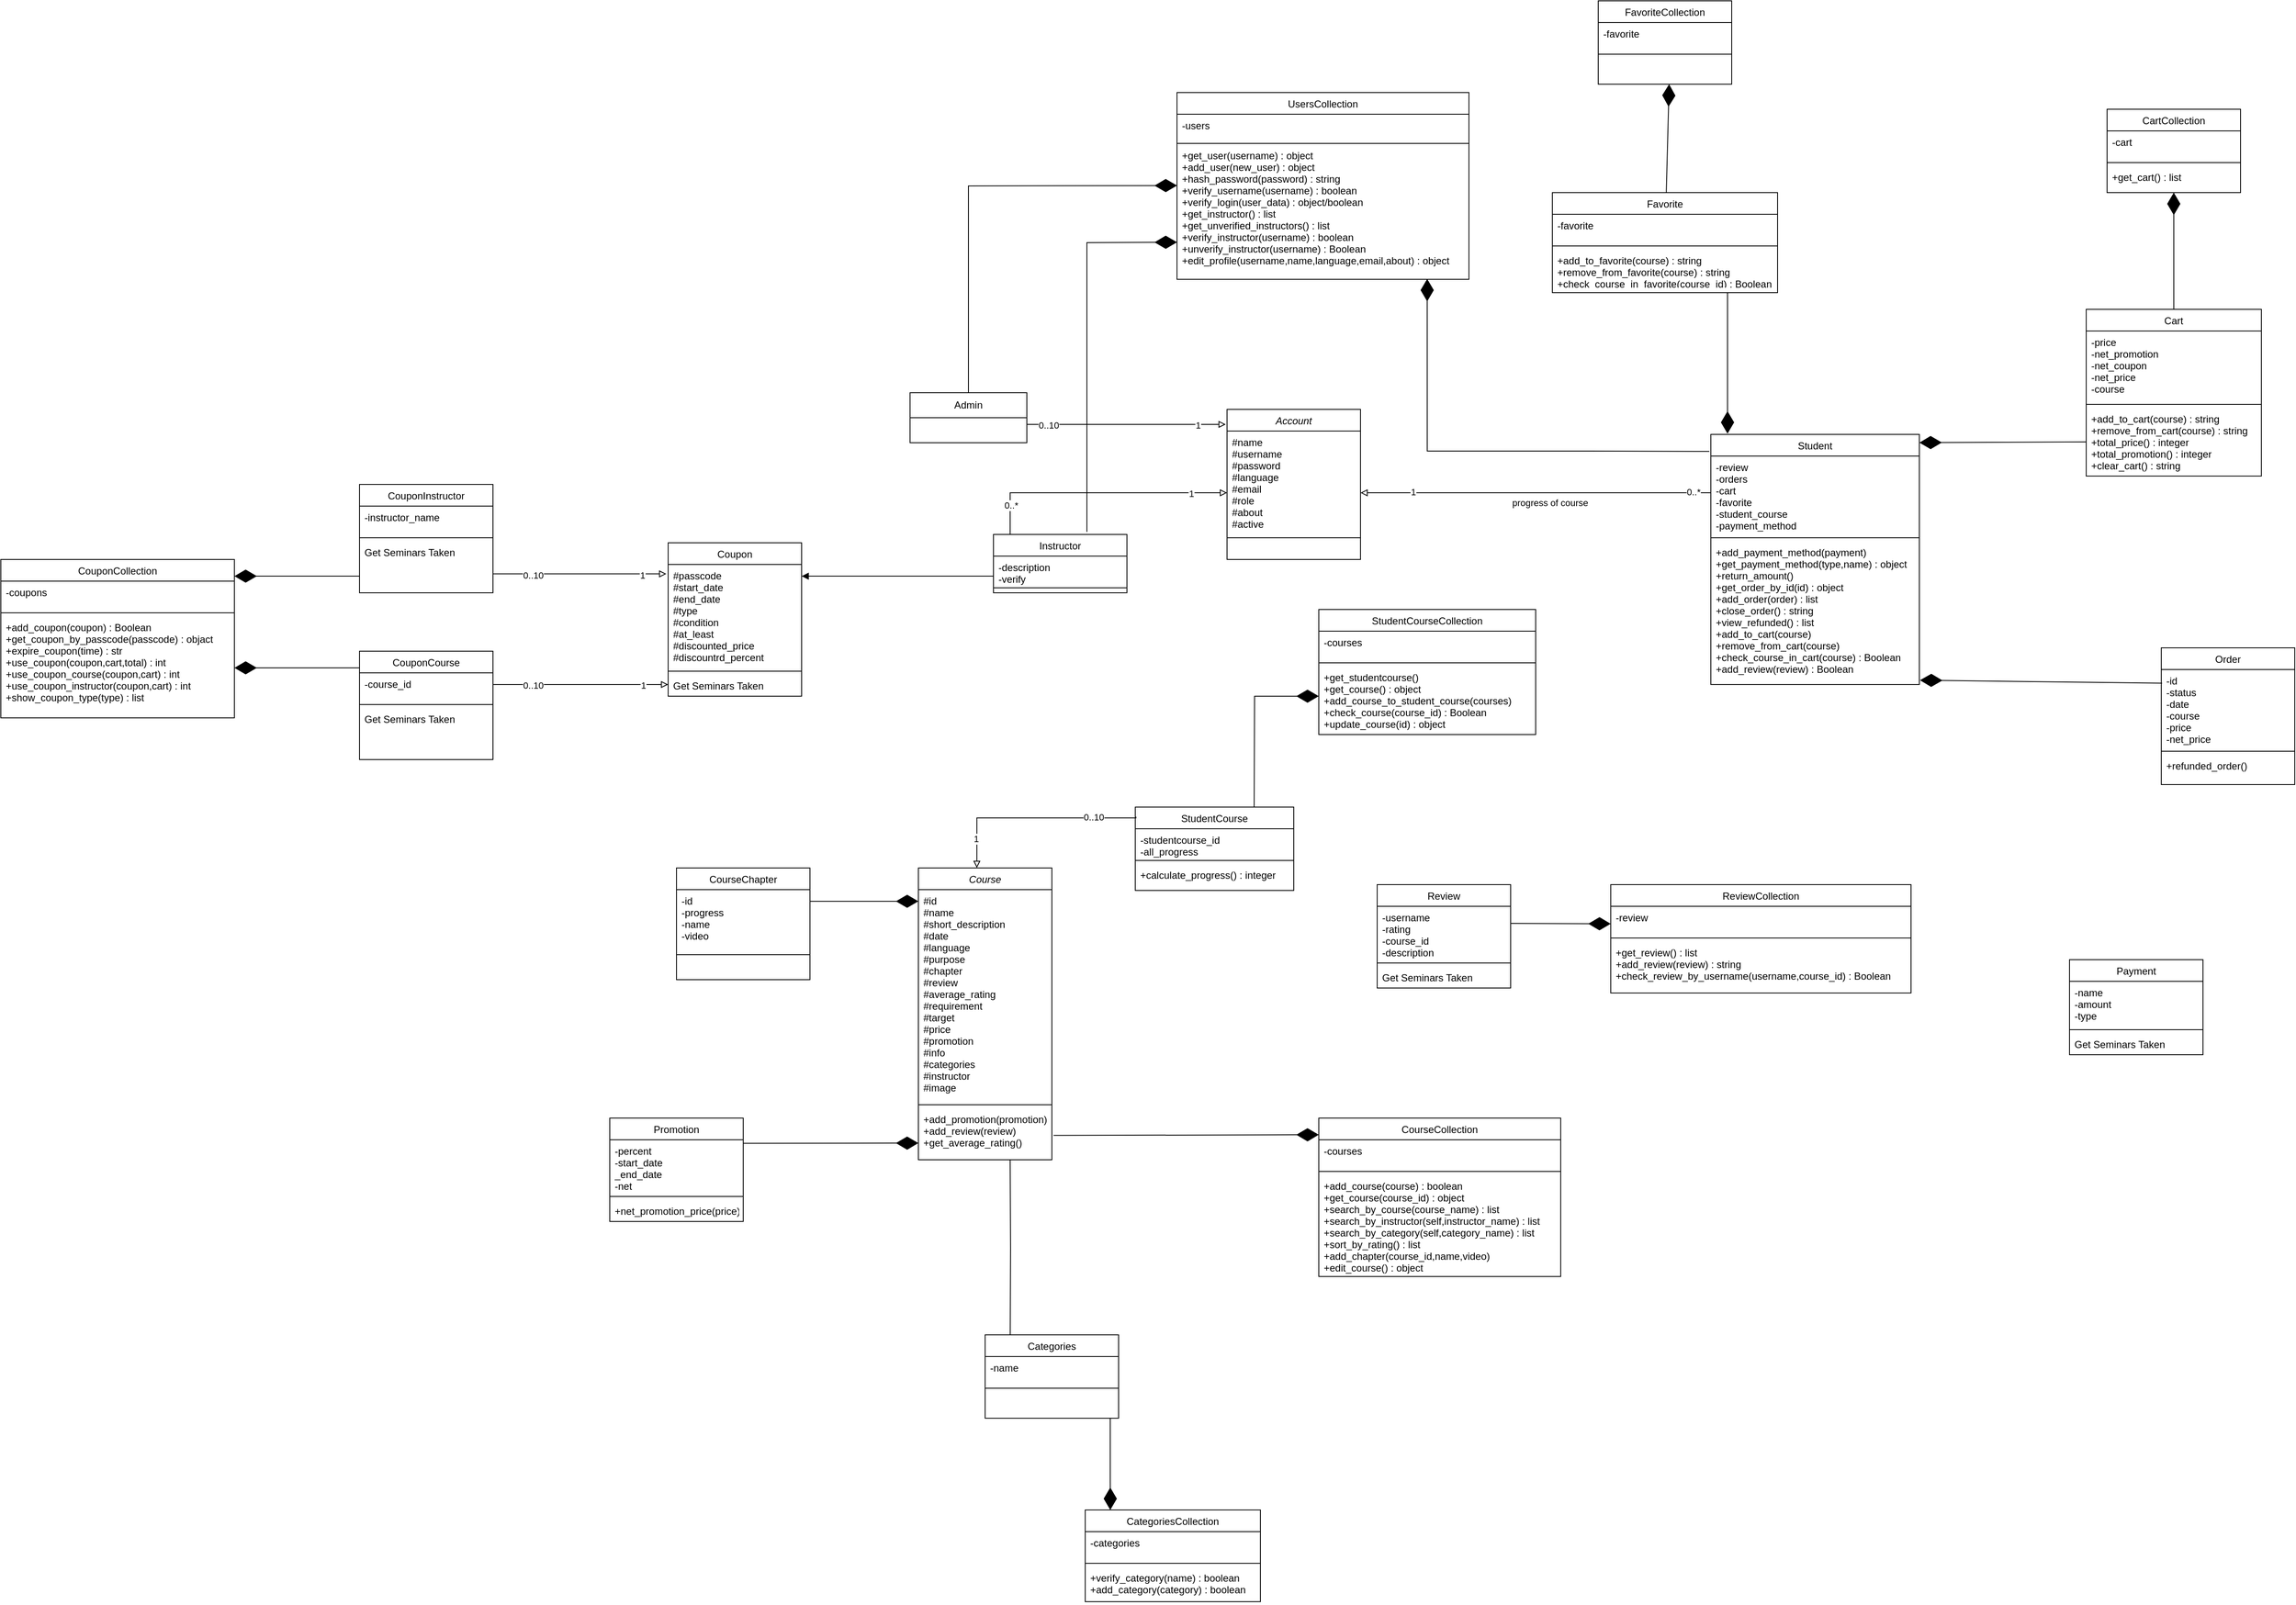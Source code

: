 <mxfile version="21.1.9" type="github">
  <diagram id="C5RBs43oDa-KdzZeNtuy" name="Page-1">
    <mxGraphModel dx="676" dy="1466" grid="1" gridSize="10" guides="1" tooltips="1" connect="1" arrows="1" fold="1" page="1" pageScale="1" pageWidth="827" pageHeight="1169" math="0" shadow="0">
      <root>
        <mxCell id="WIyWlLk6GJQsqaUBKTNV-0" />
        <mxCell id="WIyWlLk6GJQsqaUBKTNV-1" parent="WIyWlLk6GJQsqaUBKTNV-0" />
        <mxCell id="zkfFHV4jXpPFQw0GAbJ--0" value="Account" style="swimlane;fontStyle=2;align=center;verticalAlign=top;childLayout=stackLayout;horizontal=1;startSize=26;horizontalStack=0;resizeParent=1;resizeLast=0;collapsible=1;marginBottom=0;rounded=0;shadow=0;strokeWidth=1;" parent="WIyWlLk6GJQsqaUBKTNV-1" vertex="1">
          <mxGeometry x="1810" y="-60" width="160" height="180" as="geometry">
            <mxRectangle x="230" y="140" width="160" height="26" as="alternateBounds" />
          </mxGeometry>
        </mxCell>
        <mxCell id="zkfFHV4jXpPFQw0GAbJ--3" value="#name&#xa;#username&#xa;#password&#xa;#language&#xa;#email&#xa;#role&#xa;#about&#xa;#active" style="text;align=left;verticalAlign=top;spacingLeft=4;spacingRight=4;overflow=hidden;rotatable=0;points=[[0,0.5],[1,0.5]];portConstraint=eastwest;rounded=0;shadow=0;html=0;" parent="zkfFHV4jXpPFQw0GAbJ--0" vertex="1">
          <mxGeometry y="26" width="160" height="124" as="geometry" />
        </mxCell>
        <mxCell id="zkfFHV4jXpPFQw0GAbJ--4" value="" style="line;html=1;strokeWidth=1;align=left;verticalAlign=middle;spacingTop=-1;spacingLeft=3;spacingRight=3;rotatable=0;labelPosition=right;points=[];portConstraint=eastwest;" parent="zkfFHV4jXpPFQw0GAbJ--0" vertex="1">
          <mxGeometry y="150" width="160" height="8" as="geometry" />
        </mxCell>
        <mxCell id="zkfFHV4jXpPFQw0GAbJ--6" value="Student" style="swimlane;fontStyle=0;align=center;verticalAlign=top;childLayout=stackLayout;horizontal=1;startSize=26;horizontalStack=0;resizeParent=1;resizeLast=0;collapsible=1;marginBottom=0;rounded=0;shadow=0;strokeWidth=1;" parent="WIyWlLk6GJQsqaUBKTNV-1" vertex="1">
          <mxGeometry x="2390" y="-30" width="250" height="300" as="geometry">
            <mxRectangle x="130" y="380" width="160" height="26" as="alternateBounds" />
          </mxGeometry>
        </mxCell>
        <mxCell id="zkfFHV4jXpPFQw0GAbJ--7" value="-review&#xa;-orders&#xa;-cart&#xa;-favorite&#xa;-student_course&#xa;-payment_method" style="text;align=left;verticalAlign=top;spacingLeft=4;spacingRight=4;overflow=hidden;rotatable=0;points=[[0,0.5],[1,0.5]];portConstraint=eastwest;" parent="zkfFHV4jXpPFQw0GAbJ--6" vertex="1">
          <mxGeometry y="26" width="250" height="94" as="geometry" />
        </mxCell>
        <mxCell id="zkfFHV4jXpPFQw0GAbJ--9" value="" style="line;html=1;strokeWidth=1;align=left;verticalAlign=middle;spacingTop=-1;spacingLeft=3;spacingRight=3;rotatable=0;labelPosition=right;points=[];portConstraint=eastwest;" parent="zkfFHV4jXpPFQw0GAbJ--6" vertex="1">
          <mxGeometry y="120" width="250" height="8" as="geometry" />
        </mxCell>
        <mxCell id="zkfFHV4jXpPFQw0GAbJ--11" value="+add_payment_method(payment)&#xa;+get_payment_method(type,name) : object&#xa;+return_amount()&#xa;+get_order_by_id(id) : object&#xa;+add_order(order) : list&#xa;+close_order() : string&#xa;+view_refunded() : list&#xa;+add_to_cart(course) &#xa;+remove_from_cart(course)&#xa;+check_course_in_cart(course) : Boolean&#xa;+add_review(review) : Boolean" style="text;align=left;verticalAlign=top;spacingLeft=4;spacingRight=4;overflow=hidden;rotatable=0;points=[[0,0.5],[1,0.5]];portConstraint=eastwest;" parent="zkfFHV4jXpPFQw0GAbJ--6" vertex="1">
          <mxGeometry y="128" width="250" height="172" as="geometry" />
        </mxCell>
        <mxCell id="zkfFHV4jXpPFQw0GAbJ--13" value="Instructor" style="swimlane;fontStyle=0;align=center;verticalAlign=top;childLayout=stackLayout;horizontal=1;startSize=26;horizontalStack=0;resizeParent=1;resizeLast=0;collapsible=1;marginBottom=0;rounded=0;shadow=0;strokeWidth=1;" parent="WIyWlLk6GJQsqaUBKTNV-1" vertex="1">
          <mxGeometry x="1530" y="90" width="160" height="70" as="geometry">
            <mxRectangle x="340" y="380" width="170" height="26" as="alternateBounds" />
          </mxGeometry>
        </mxCell>
        <mxCell id="zkfFHV4jXpPFQw0GAbJ--14" value="-description&#xa;-verify" style="text;align=left;verticalAlign=top;spacingLeft=4;spacingRight=4;overflow=hidden;rotatable=0;points=[[0,0.5],[1,0.5]];portConstraint=eastwest;" parent="zkfFHV4jXpPFQw0GAbJ--13" vertex="1">
          <mxGeometry y="26" width="160" height="34" as="geometry" />
        </mxCell>
        <mxCell id="zkfFHV4jXpPFQw0GAbJ--15" value="" style="line;html=1;strokeWidth=1;align=left;verticalAlign=middle;spacingTop=-1;spacingLeft=3;spacingRight=3;rotatable=0;labelPosition=right;points=[];portConstraint=eastwest;" parent="zkfFHV4jXpPFQw0GAbJ--13" vertex="1">
          <mxGeometry y="60" width="160" height="8" as="geometry" />
        </mxCell>
        <mxCell id="zkfFHV4jXpPFQw0GAbJ--17" value="Cart" style="swimlane;fontStyle=0;align=center;verticalAlign=top;childLayout=stackLayout;horizontal=1;startSize=26;horizontalStack=0;resizeParent=1;resizeLast=0;collapsible=1;marginBottom=0;rounded=0;shadow=0;strokeWidth=1;" parent="WIyWlLk6GJQsqaUBKTNV-1" vertex="1">
          <mxGeometry x="2840" y="-180" width="210" height="200" as="geometry">
            <mxRectangle x="550" y="140" width="160" height="26" as="alternateBounds" />
          </mxGeometry>
        </mxCell>
        <mxCell id="zkfFHV4jXpPFQw0GAbJ--18" value="-price&#xa;-net_promotion&#xa;-net_coupon&#xa;-net_price&#xa;-course" style="text;align=left;verticalAlign=top;spacingLeft=4;spacingRight=4;overflow=hidden;rotatable=0;points=[[0,0.5],[1,0.5]];portConstraint=eastwest;" parent="zkfFHV4jXpPFQw0GAbJ--17" vertex="1">
          <mxGeometry y="26" width="210" height="84" as="geometry" />
        </mxCell>
        <mxCell id="zkfFHV4jXpPFQw0GAbJ--23" value="" style="line;html=1;strokeWidth=1;align=left;verticalAlign=middle;spacingTop=-1;spacingLeft=3;spacingRight=3;rotatable=0;labelPosition=right;points=[];portConstraint=eastwest;" parent="zkfFHV4jXpPFQw0GAbJ--17" vertex="1">
          <mxGeometry y="110" width="210" height="8" as="geometry" />
        </mxCell>
        <mxCell id="zkfFHV4jXpPFQw0GAbJ--24" value="+add_to_cart(course) : string&#xa;+remove_from_cart(course) : string&#xa;+total_price() : integer&#xa;+total_promotion() : integer&#xa;+clear_cart() : string" style="text;align=left;verticalAlign=top;spacingLeft=4;spacingRight=4;overflow=hidden;rotatable=0;points=[[0,0.5],[1,0.5]];portConstraint=eastwest;" parent="zkfFHV4jXpPFQw0GAbJ--17" vertex="1">
          <mxGeometry y="118" width="210" height="82" as="geometry" />
        </mxCell>
        <mxCell id="SU_22A9RADvxmvitUQgo-2" value="Admin" style="swimlane;fontStyle=0;childLayout=stackLayout;horizontal=1;startSize=30;horizontalStack=0;resizeParent=1;resizeParentMax=0;resizeLast=0;collapsible=1;marginBottom=0;whiteSpace=wrap;html=1;" vertex="1" parent="WIyWlLk6GJQsqaUBKTNV-1">
          <mxGeometry x="1430" y="-80" width="140" height="60" as="geometry" />
        </mxCell>
        <mxCell id="SU_22A9RADvxmvitUQgo-13" value="Categories" style="swimlane;fontStyle=0;align=center;verticalAlign=top;childLayout=stackLayout;horizontal=1;startSize=26;horizontalStack=0;resizeParent=1;resizeLast=0;collapsible=1;marginBottom=0;rounded=0;shadow=0;strokeWidth=1;" vertex="1" parent="WIyWlLk6GJQsqaUBKTNV-1">
          <mxGeometry x="1520" y="1050" width="160" height="100" as="geometry">
            <mxRectangle x="130" y="380" width="160" height="26" as="alternateBounds" />
          </mxGeometry>
        </mxCell>
        <mxCell id="SU_22A9RADvxmvitUQgo-14" value="-name" style="text;align=left;verticalAlign=top;spacingLeft=4;spacingRight=4;overflow=hidden;rotatable=0;points=[[0,0.5],[1,0.5]];portConstraint=eastwest;" vertex="1" parent="SU_22A9RADvxmvitUQgo-13">
          <mxGeometry y="26" width="160" height="34" as="geometry" />
        </mxCell>
        <mxCell id="SU_22A9RADvxmvitUQgo-15" value="" style="line;html=1;strokeWidth=1;align=left;verticalAlign=middle;spacingTop=-1;spacingLeft=3;spacingRight=3;rotatable=0;labelPosition=right;points=[];portConstraint=eastwest;" vertex="1" parent="SU_22A9RADvxmvitUQgo-13">
          <mxGeometry y="60" width="160" height="8" as="geometry" />
        </mxCell>
        <mxCell id="SU_22A9RADvxmvitUQgo-18" value="Coupon" style="swimlane;fontStyle=0;align=center;verticalAlign=top;childLayout=stackLayout;horizontal=1;startSize=26;horizontalStack=0;resizeParent=1;resizeLast=0;collapsible=1;marginBottom=0;rounded=0;shadow=0;strokeWidth=1;" vertex="1" parent="WIyWlLk6GJQsqaUBKTNV-1">
          <mxGeometry x="1140" y="100" width="160" height="184" as="geometry">
            <mxRectangle x="130" y="380" width="160" height="26" as="alternateBounds" />
          </mxGeometry>
        </mxCell>
        <mxCell id="SU_22A9RADvxmvitUQgo-19" value="#passcode&#xa;#start_date&#xa;#end_date&#xa;#type&#xa;#condition&#xa;#at_least&#xa;#discounted_price&#xa;#discountrd_percent" style="text;align=left;verticalAlign=top;spacingLeft=4;spacingRight=4;overflow=hidden;rotatable=0;points=[[0,0.5],[1,0.5]];portConstraint=eastwest;" vertex="1" parent="SU_22A9RADvxmvitUQgo-18">
          <mxGeometry y="26" width="160" height="124" as="geometry" />
        </mxCell>
        <mxCell id="SU_22A9RADvxmvitUQgo-20" value="" style="line;html=1;strokeWidth=1;align=left;verticalAlign=middle;spacingTop=-1;spacingLeft=3;spacingRight=3;rotatable=0;labelPosition=right;points=[];portConstraint=eastwest;" vertex="1" parent="SU_22A9RADvxmvitUQgo-18">
          <mxGeometry y="150" width="160" height="8" as="geometry" />
        </mxCell>
        <mxCell id="SU_22A9RADvxmvitUQgo-21" value="Get Seminars Taken" style="text;align=left;verticalAlign=top;spacingLeft=4;spacingRight=4;overflow=hidden;rotatable=0;points=[[0,0.5],[1,0.5]];portConstraint=eastwest;" vertex="1" parent="SU_22A9RADvxmvitUQgo-18">
          <mxGeometry y="158" width="160" height="26" as="geometry" />
        </mxCell>
        <mxCell id="SU_22A9RADvxmvitUQgo-22" value="CouponCourse" style="swimlane;fontStyle=0;align=center;verticalAlign=top;childLayout=stackLayout;horizontal=1;startSize=26;horizontalStack=0;resizeParent=1;resizeLast=0;collapsible=1;marginBottom=0;rounded=0;shadow=0;strokeWidth=1;" vertex="1" parent="WIyWlLk6GJQsqaUBKTNV-1">
          <mxGeometry x="770" y="230" width="160" height="130" as="geometry">
            <mxRectangle x="130" y="380" width="160" height="26" as="alternateBounds" />
          </mxGeometry>
        </mxCell>
        <mxCell id="SU_22A9RADvxmvitUQgo-23" value="-course_id" style="text;align=left;verticalAlign=top;spacingLeft=4;spacingRight=4;overflow=hidden;rotatable=0;points=[[0,0.5],[1,0.5]];portConstraint=eastwest;" vertex="1" parent="SU_22A9RADvxmvitUQgo-22">
          <mxGeometry y="26" width="160" height="34" as="geometry" />
        </mxCell>
        <mxCell id="SU_22A9RADvxmvitUQgo-24" value="" style="line;html=1;strokeWidth=1;align=left;verticalAlign=middle;spacingTop=-1;spacingLeft=3;spacingRight=3;rotatable=0;labelPosition=right;points=[];portConstraint=eastwest;" vertex="1" parent="SU_22A9RADvxmvitUQgo-22">
          <mxGeometry y="60" width="160" height="8" as="geometry" />
        </mxCell>
        <mxCell id="SU_22A9RADvxmvitUQgo-25" value="Get Seminars Taken" style="text;align=left;verticalAlign=top;spacingLeft=4;spacingRight=4;overflow=hidden;rotatable=0;points=[[0,0.5],[1,0.5]];portConstraint=eastwest;" vertex="1" parent="SU_22A9RADvxmvitUQgo-22">
          <mxGeometry y="68" width="160" height="26" as="geometry" />
        </mxCell>
        <mxCell id="SU_22A9RADvxmvitUQgo-26" value="CouponInstructor" style="swimlane;fontStyle=0;align=center;verticalAlign=top;childLayout=stackLayout;horizontal=1;startSize=26;horizontalStack=0;resizeParent=1;resizeLast=0;collapsible=1;marginBottom=0;rounded=0;shadow=0;strokeWidth=1;" vertex="1" parent="WIyWlLk6GJQsqaUBKTNV-1">
          <mxGeometry x="770" y="30" width="160" height="130" as="geometry">
            <mxRectangle x="130" y="380" width="160" height="26" as="alternateBounds" />
          </mxGeometry>
        </mxCell>
        <mxCell id="SU_22A9RADvxmvitUQgo-27" value="-instructor_name" style="text;align=left;verticalAlign=top;spacingLeft=4;spacingRight=4;overflow=hidden;rotatable=0;points=[[0,0.5],[1,0.5]];portConstraint=eastwest;" vertex="1" parent="SU_22A9RADvxmvitUQgo-26">
          <mxGeometry y="26" width="160" height="34" as="geometry" />
        </mxCell>
        <mxCell id="SU_22A9RADvxmvitUQgo-28" value="" style="line;html=1;strokeWidth=1;align=left;verticalAlign=middle;spacingTop=-1;spacingLeft=3;spacingRight=3;rotatable=0;labelPosition=right;points=[];portConstraint=eastwest;" vertex="1" parent="SU_22A9RADvxmvitUQgo-26">
          <mxGeometry y="60" width="160" height="8" as="geometry" />
        </mxCell>
        <mxCell id="SU_22A9RADvxmvitUQgo-29" value="Get Seminars Taken" style="text;align=left;verticalAlign=top;spacingLeft=4;spacingRight=4;overflow=hidden;rotatable=0;points=[[0,0.5],[1,0.5]];portConstraint=eastwest;" vertex="1" parent="SU_22A9RADvxmvitUQgo-26">
          <mxGeometry y="68" width="160" height="26" as="geometry" />
        </mxCell>
        <mxCell id="SU_22A9RADvxmvitUQgo-47" value="Course" style="swimlane;fontStyle=2;align=center;verticalAlign=top;childLayout=stackLayout;horizontal=1;startSize=26;horizontalStack=0;resizeParent=1;resizeLast=0;collapsible=1;marginBottom=0;rounded=0;shadow=0;strokeWidth=1;" vertex="1" parent="WIyWlLk6GJQsqaUBKTNV-1">
          <mxGeometry x="1440" y="490" width="160" height="350" as="geometry">
            <mxRectangle x="230" y="140" width="160" height="26" as="alternateBounds" />
          </mxGeometry>
        </mxCell>
        <mxCell id="SU_22A9RADvxmvitUQgo-48" value="#id&#xa;#name&#xa;#short_description&#xa;#date&#xa;#language&#xa;#purpose&#xa;#chapter&#xa;#review&#xa;#average_rating&#xa;#requirement&#xa;#target&#xa;#price&#xa;#promotion&#xa;#info&#xa;#categories&#xa;#instructor&#xa;#image" style="text;align=left;verticalAlign=top;spacingLeft=4;spacingRight=4;overflow=hidden;rotatable=0;points=[[0,0.5],[1,0.5]];portConstraint=eastwest;rounded=0;shadow=0;html=0;" vertex="1" parent="SU_22A9RADvxmvitUQgo-47">
          <mxGeometry y="26" width="160" height="254" as="geometry" />
        </mxCell>
        <mxCell id="SU_22A9RADvxmvitUQgo-49" value="" style="line;html=1;strokeWidth=1;align=left;verticalAlign=middle;spacingTop=-1;spacingLeft=3;spacingRight=3;rotatable=0;labelPosition=right;points=[];portConstraint=eastwest;" vertex="1" parent="SU_22A9RADvxmvitUQgo-47">
          <mxGeometry y="280" width="160" height="8" as="geometry" />
        </mxCell>
        <mxCell id="SU_22A9RADvxmvitUQgo-112" value="+add_promotion(promotion) &#xa;+add_review(review)&#xa;+get_average_rating()" style="text;align=left;verticalAlign=top;spacingLeft=4;spacingRight=4;overflow=hidden;rotatable=0;points=[[0,0.5],[1,0.5]];portConstraint=eastwest;" vertex="1" parent="SU_22A9RADvxmvitUQgo-47">
          <mxGeometry y="288" width="160" height="52" as="geometry" />
        </mxCell>
        <mxCell id="SU_22A9RADvxmvitUQgo-50" value="StudentCourse" style="swimlane;fontStyle=0;align=center;verticalAlign=top;childLayout=stackLayout;horizontal=1;startSize=26;horizontalStack=0;resizeParent=1;resizeLast=0;collapsible=1;marginBottom=0;rounded=0;shadow=0;strokeWidth=1;" vertex="1" parent="WIyWlLk6GJQsqaUBKTNV-1">
          <mxGeometry x="1700" y="417" width="190" height="100" as="geometry">
            <mxRectangle x="130" y="380" width="160" height="26" as="alternateBounds" />
          </mxGeometry>
        </mxCell>
        <mxCell id="SU_22A9RADvxmvitUQgo-51" value="-studentcourse_id&#xa;-all_progress" style="text;align=left;verticalAlign=top;spacingLeft=4;spacingRight=4;overflow=hidden;rotatable=0;points=[[0,0.5],[1,0.5]];portConstraint=eastwest;" vertex="1" parent="SU_22A9RADvxmvitUQgo-50">
          <mxGeometry y="26" width="190" height="34" as="geometry" />
        </mxCell>
        <mxCell id="SU_22A9RADvxmvitUQgo-52" value="" style="line;html=1;strokeWidth=1;align=left;verticalAlign=middle;spacingTop=-1;spacingLeft=3;spacingRight=3;rotatable=0;labelPosition=right;points=[];portConstraint=eastwest;" vertex="1" parent="SU_22A9RADvxmvitUQgo-50">
          <mxGeometry y="60" width="190" height="8" as="geometry" />
        </mxCell>
        <mxCell id="SU_22A9RADvxmvitUQgo-53" value="+calculate_progress() : integer" style="text;align=left;verticalAlign=top;spacingLeft=4;spacingRight=4;overflow=hidden;rotatable=0;points=[[0,0.5],[1,0.5]];portConstraint=eastwest;" vertex="1" parent="SU_22A9RADvxmvitUQgo-50">
          <mxGeometry y="68" width="190" height="26" as="geometry" />
        </mxCell>
        <mxCell id="SU_22A9RADvxmvitUQgo-54" value="CourseChapter" style="swimlane;fontStyle=0;align=center;verticalAlign=top;childLayout=stackLayout;horizontal=1;startSize=26;horizontalStack=0;resizeParent=1;resizeLast=0;collapsible=1;marginBottom=0;rounded=0;shadow=0;strokeWidth=1;" vertex="1" parent="WIyWlLk6GJQsqaUBKTNV-1">
          <mxGeometry x="1150" y="490" width="160" height="134" as="geometry">
            <mxRectangle x="130" y="380" width="160" height="26" as="alternateBounds" />
          </mxGeometry>
        </mxCell>
        <mxCell id="SU_22A9RADvxmvitUQgo-55" value="-id&#xa;-progress&#xa;-name&#xa;-video" style="text;align=left;verticalAlign=top;spacingLeft=4;spacingRight=4;overflow=hidden;rotatable=0;points=[[0,0.5],[1,0.5]];portConstraint=eastwest;" vertex="1" parent="SU_22A9RADvxmvitUQgo-54">
          <mxGeometry y="26" width="160" height="74" as="geometry" />
        </mxCell>
        <mxCell id="SU_22A9RADvxmvitUQgo-56" value="" style="line;html=1;strokeWidth=1;align=left;verticalAlign=middle;spacingTop=-1;spacingLeft=3;spacingRight=3;rotatable=0;labelPosition=right;points=[];portConstraint=eastwest;" vertex="1" parent="SU_22A9RADvxmvitUQgo-54">
          <mxGeometry y="100" width="160" height="8" as="geometry" />
        </mxCell>
        <mxCell id="SU_22A9RADvxmvitUQgo-58" value="Favorite" style="swimlane;fontStyle=0;align=center;verticalAlign=top;childLayout=stackLayout;horizontal=1;startSize=26;horizontalStack=0;resizeParent=1;resizeLast=0;collapsible=1;marginBottom=0;rounded=0;shadow=0;strokeWidth=1;" vertex="1" parent="WIyWlLk6GJQsqaUBKTNV-1">
          <mxGeometry x="2200" y="-320" width="270" height="120" as="geometry">
            <mxRectangle x="130" y="380" width="160" height="26" as="alternateBounds" />
          </mxGeometry>
        </mxCell>
        <mxCell id="SU_22A9RADvxmvitUQgo-59" value="-favorite" style="text;align=left;verticalAlign=top;spacingLeft=4;spacingRight=4;overflow=hidden;rotatable=0;points=[[0,0.5],[1,0.5]];portConstraint=eastwest;" vertex="1" parent="SU_22A9RADvxmvitUQgo-58">
          <mxGeometry y="26" width="270" height="34" as="geometry" />
        </mxCell>
        <mxCell id="SU_22A9RADvxmvitUQgo-60" value="" style="line;html=1;strokeWidth=1;align=left;verticalAlign=middle;spacingTop=-1;spacingLeft=3;spacingRight=3;rotatable=0;labelPosition=right;points=[];portConstraint=eastwest;" vertex="1" parent="SU_22A9RADvxmvitUQgo-58">
          <mxGeometry y="60" width="270" height="8" as="geometry" />
        </mxCell>
        <mxCell id="SU_22A9RADvxmvitUQgo-61" value="+add_to_favorite(course) : string&#xa;+remove_from_favorite(course) : string&#xa;+check_course_in_favorite(course_id) : Boolean" style="text;align=left;verticalAlign=top;spacingLeft=4;spacingRight=4;overflow=hidden;rotatable=0;points=[[0,0.5],[1,0.5]];portConstraint=eastwest;" vertex="1" parent="SU_22A9RADvxmvitUQgo-58">
          <mxGeometry y="68" width="270" height="42" as="geometry" />
        </mxCell>
        <mxCell id="SU_22A9RADvxmvitUQgo-62" value="Order" style="swimlane;fontStyle=0;align=center;verticalAlign=top;childLayout=stackLayout;horizontal=1;startSize=26;horizontalStack=0;resizeParent=1;resizeLast=0;collapsible=1;marginBottom=0;rounded=0;shadow=0;strokeWidth=1;" vertex="1" parent="WIyWlLk6GJQsqaUBKTNV-1">
          <mxGeometry x="2930" y="226" width="160" height="164" as="geometry">
            <mxRectangle x="130" y="380" width="160" height="26" as="alternateBounds" />
          </mxGeometry>
        </mxCell>
        <mxCell id="SU_22A9RADvxmvitUQgo-63" value="-id&#xa;-status&#xa;-date&#xa;-course&#xa;-price&#xa;-net_price" style="text;align=left;verticalAlign=top;spacingLeft=4;spacingRight=4;overflow=hidden;rotatable=0;points=[[0,0.5],[1,0.5]];portConstraint=eastwest;" vertex="1" parent="SU_22A9RADvxmvitUQgo-62">
          <mxGeometry y="26" width="160" height="94" as="geometry" />
        </mxCell>
        <mxCell id="SU_22A9RADvxmvitUQgo-64" value="" style="line;html=1;strokeWidth=1;align=left;verticalAlign=middle;spacingTop=-1;spacingLeft=3;spacingRight=3;rotatable=0;labelPosition=right;points=[];portConstraint=eastwest;" vertex="1" parent="SU_22A9RADvxmvitUQgo-62">
          <mxGeometry y="120" width="160" height="8" as="geometry" />
        </mxCell>
        <mxCell id="SU_22A9RADvxmvitUQgo-65" value="+refunded_order()" style="text;align=left;verticalAlign=top;spacingLeft=4;spacingRight=4;overflow=hidden;rotatable=0;points=[[0,0.5],[1,0.5]];portConstraint=eastwest;" vertex="1" parent="SU_22A9RADvxmvitUQgo-62">
          <mxGeometry y="128" width="160" height="26" as="geometry" />
        </mxCell>
        <mxCell id="SU_22A9RADvxmvitUQgo-66" value="Payment" style="swimlane;fontStyle=0;align=center;verticalAlign=top;childLayout=stackLayout;horizontal=1;startSize=26;horizontalStack=0;resizeParent=1;resizeLast=0;collapsible=1;marginBottom=0;rounded=0;shadow=0;strokeWidth=1;" vertex="1" parent="WIyWlLk6GJQsqaUBKTNV-1">
          <mxGeometry x="2820" y="600" width="160" height="114" as="geometry">
            <mxRectangle x="130" y="380" width="160" height="26" as="alternateBounds" />
          </mxGeometry>
        </mxCell>
        <mxCell id="SU_22A9RADvxmvitUQgo-67" value="-name&#xa;-amount&#xa;-type" style="text;align=left;verticalAlign=top;spacingLeft=4;spacingRight=4;overflow=hidden;rotatable=0;points=[[0,0.5],[1,0.5]];portConstraint=eastwest;" vertex="1" parent="SU_22A9RADvxmvitUQgo-66">
          <mxGeometry y="26" width="160" height="54" as="geometry" />
        </mxCell>
        <mxCell id="SU_22A9RADvxmvitUQgo-68" value="" style="line;html=1;strokeWidth=1;align=left;verticalAlign=middle;spacingTop=-1;spacingLeft=3;spacingRight=3;rotatable=0;labelPosition=right;points=[];portConstraint=eastwest;" vertex="1" parent="SU_22A9RADvxmvitUQgo-66">
          <mxGeometry y="80" width="160" height="8" as="geometry" />
        </mxCell>
        <mxCell id="SU_22A9RADvxmvitUQgo-69" value="Get Seminars Taken" style="text;align=left;verticalAlign=top;spacingLeft=4;spacingRight=4;overflow=hidden;rotatable=0;points=[[0,0.5],[1,0.5]];portConstraint=eastwest;" vertex="1" parent="SU_22A9RADvxmvitUQgo-66">
          <mxGeometry y="88" width="160" height="26" as="geometry" />
        </mxCell>
        <mxCell id="SU_22A9RADvxmvitUQgo-70" value="Promotion" style="swimlane;fontStyle=0;align=center;verticalAlign=top;childLayout=stackLayout;horizontal=1;startSize=26;horizontalStack=0;resizeParent=1;resizeLast=0;collapsible=1;marginBottom=0;rounded=0;shadow=0;strokeWidth=1;" vertex="1" parent="WIyWlLk6GJQsqaUBKTNV-1">
          <mxGeometry x="1070" y="790" width="160" height="124" as="geometry">
            <mxRectangle x="130" y="380" width="160" height="26" as="alternateBounds" />
          </mxGeometry>
        </mxCell>
        <mxCell id="SU_22A9RADvxmvitUQgo-71" value="-percent&#xa;-start_date&#xa;_end_date&#xa;-net" style="text;align=left;verticalAlign=top;spacingLeft=4;spacingRight=4;overflow=hidden;rotatable=0;points=[[0,0.5],[1,0.5]];portConstraint=eastwest;" vertex="1" parent="SU_22A9RADvxmvitUQgo-70">
          <mxGeometry y="26" width="160" height="64" as="geometry" />
        </mxCell>
        <mxCell id="SU_22A9RADvxmvitUQgo-72" value="" style="line;html=1;strokeWidth=1;align=left;verticalAlign=middle;spacingTop=-1;spacingLeft=3;spacingRight=3;rotatable=0;labelPosition=right;points=[];portConstraint=eastwest;" vertex="1" parent="SU_22A9RADvxmvitUQgo-70">
          <mxGeometry y="90" width="160" height="8" as="geometry" />
        </mxCell>
        <mxCell id="SU_22A9RADvxmvitUQgo-73" value="+net_promotion_price(price)" style="text;align=left;verticalAlign=top;spacingLeft=4;spacingRight=4;overflow=hidden;rotatable=0;points=[[0,0.5],[1,0.5]];portConstraint=eastwest;" vertex="1" parent="SU_22A9RADvxmvitUQgo-70">
          <mxGeometry y="98" width="160" height="26" as="geometry" />
        </mxCell>
        <mxCell id="SU_22A9RADvxmvitUQgo-74" value="Review" style="swimlane;fontStyle=0;align=center;verticalAlign=top;childLayout=stackLayout;horizontal=1;startSize=26;horizontalStack=0;resizeParent=1;resizeLast=0;collapsible=1;marginBottom=0;rounded=0;shadow=0;strokeWidth=1;" vertex="1" parent="WIyWlLk6GJQsqaUBKTNV-1">
          <mxGeometry x="1990" y="510" width="160" height="124" as="geometry">
            <mxRectangle x="130" y="380" width="160" height="26" as="alternateBounds" />
          </mxGeometry>
        </mxCell>
        <mxCell id="SU_22A9RADvxmvitUQgo-75" value="-username&#xa;-rating&#xa;-course_id&#xa;-description" style="text;align=left;verticalAlign=top;spacingLeft=4;spacingRight=4;overflow=hidden;rotatable=0;points=[[0,0.5],[1,0.5]];portConstraint=eastwest;" vertex="1" parent="SU_22A9RADvxmvitUQgo-74">
          <mxGeometry y="26" width="160" height="64" as="geometry" />
        </mxCell>
        <mxCell id="SU_22A9RADvxmvitUQgo-76" value="" style="line;html=1;strokeWidth=1;align=left;verticalAlign=middle;spacingTop=-1;spacingLeft=3;spacingRight=3;rotatable=0;labelPosition=right;points=[];portConstraint=eastwest;" vertex="1" parent="SU_22A9RADvxmvitUQgo-74">
          <mxGeometry y="90" width="160" height="8" as="geometry" />
        </mxCell>
        <mxCell id="SU_22A9RADvxmvitUQgo-77" value="Get Seminars Taken" style="text;align=left;verticalAlign=top;spacingLeft=4;spacingRight=4;overflow=hidden;rotatable=0;points=[[0,0.5],[1,0.5]];portConstraint=eastwest;" vertex="1" parent="SU_22A9RADvxmvitUQgo-74">
          <mxGeometry y="98" width="160" height="26" as="geometry" />
        </mxCell>
        <mxCell id="SU_22A9RADvxmvitUQgo-78" value="CartCollection" style="swimlane;fontStyle=0;align=center;verticalAlign=top;childLayout=stackLayout;horizontal=1;startSize=26;horizontalStack=0;resizeParent=1;resizeLast=0;collapsible=1;marginBottom=0;rounded=0;shadow=0;strokeWidth=1;" vertex="1" parent="WIyWlLk6GJQsqaUBKTNV-1">
          <mxGeometry x="2865" y="-420" width="160" height="100" as="geometry">
            <mxRectangle x="130" y="380" width="160" height="26" as="alternateBounds" />
          </mxGeometry>
        </mxCell>
        <mxCell id="SU_22A9RADvxmvitUQgo-79" value="-cart" style="text;align=left;verticalAlign=top;spacingLeft=4;spacingRight=4;overflow=hidden;rotatable=0;points=[[0,0.5],[1,0.5]];portConstraint=eastwest;" vertex="1" parent="SU_22A9RADvxmvitUQgo-78">
          <mxGeometry y="26" width="160" height="34" as="geometry" />
        </mxCell>
        <mxCell id="SU_22A9RADvxmvitUQgo-80" value="" style="line;html=1;strokeWidth=1;align=left;verticalAlign=middle;spacingTop=-1;spacingLeft=3;spacingRight=3;rotatable=0;labelPosition=right;points=[];portConstraint=eastwest;" vertex="1" parent="SU_22A9RADvxmvitUQgo-78">
          <mxGeometry y="60" width="160" height="8" as="geometry" />
        </mxCell>
        <mxCell id="SU_22A9RADvxmvitUQgo-81" value="+get_cart() : list" style="text;align=left;verticalAlign=top;spacingLeft=4;spacingRight=4;overflow=hidden;rotatable=0;points=[[0,0.5],[1,0.5]];portConstraint=eastwest;" vertex="1" parent="SU_22A9RADvxmvitUQgo-78">
          <mxGeometry y="68" width="160" height="26" as="geometry" />
        </mxCell>
        <mxCell id="SU_22A9RADvxmvitUQgo-82" value="CategoriesCollection" style="swimlane;fontStyle=0;align=center;verticalAlign=top;childLayout=stackLayout;horizontal=1;startSize=26;horizontalStack=0;resizeParent=1;resizeLast=0;collapsible=1;marginBottom=0;rounded=0;shadow=0;strokeWidth=1;" vertex="1" parent="WIyWlLk6GJQsqaUBKTNV-1">
          <mxGeometry x="1640" y="1260" width="210" height="110" as="geometry">
            <mxRectangle x="130" y="380" width="160" height="26" as="alternateBounds" />
          </mxGeometry>
        </mxCell>
        <mxCell id="SU_22A9RADvxmvitUQgo-83" value="-categories" style="text;align=left;verticalAlign=top;spacingLeft=4;spacingRight=4;overflow=hidden;rotatable=0;points=[[0,0.5],[1,0.5]];portConstraint=eastwest;" vertex="1" parent="SU_22A9RADvxmvitUQgo-82">
          <mxGeometry y="26" width="210" height="34" as="geometry" />
        </mxCell>
        <mxCell id="SU_22A9RADvxmvitUQgo-84" value="" style="line;html=1;strokeWidth=1;align=left;verticalAlign=middle;spacingTop=-1;spacingLeft=3;spacingRight=3;rotatable=0;labelPosition=right;points=[];portConstraint=eastwest;" vertex="1" parent="SU_22A9RADvxmvitUQgo-82">
          <mxGeometry y="60" width="210" height="8" as="geometry" />
        </mxCell>
        <mxCell id="SU_22A9RADvxmvitUQgo-85" value="+verify_category(name) : boolean&#xa;+add_category(category) : boolean" style="text;align=left;verticalAlign=top;spacingLeft=4;spacingRight=4;overflow=hidden;rotatable=0;points=[[0,0.5],[1,0.5]];portConstraint=eastwest;" vertex="1" parent="SU_22A9RADvxmvitUQgo-82">
          <mxGeometry y="68" width="210" height="42" as="geometry" />
        </mxCell>
        <mxCell id="SU_22A9RADvxmvitUQgo-87" value="CouponCollection" style="swimlane;fontStyle=0;align=center;verticalAlign=top;childLayout=stackLayout;horizontal=1;startSize=26;horizontalStack=0;resizeParent=1;resizeLast=0;collapsible=1;marginBottom=0;rounded=0;shadow=0;strokeWidth=1;" vertex="1" parent="WIyWlLk6GJQsqaUBKTNV-1">
          <mxGeometry x="340" y="120" width="280" height="190" as="geometry">
            <mxRectangle x="130" y="380" width="160" height="26" as="alternateBounds" />
          </mxGeometry>
        </mxCell>
        <mxCell id="SU_22A9RADvxmvitUQgo-88" value="-coupons" style="text;align=left;verticalAlign=top;spacingLeft=4;spacingRight=4;overflow=hidden;rotatable=0;points=[[0,0.5],[1,0.5]];portConstraint=eastwest;" vertex="1" parent="SU_22A9RADvxmvitUQgo-87">
          <mxGeometry y="26" width="280" height="34" as="geometry" />
        </mxCell>
        <mxCell id="SU_22A9RADvxmvitUQgo-89" value="" style="line;html=1;strokeWidth=1;align=left;verticalAlign=middle;spacingTop=-1;spacingLeft=3;spacingRight=3;rotatable=0;labelPosition=right;points=[];portConstraint=eastwest;" vertex="1" parent="SU_22A9RADvxmvitUQgo-87">
          <mxGeometry y="60" width="280" height="8" as="geometry" />
        </mxCell>
        <mxCell id="SU_22A9RADvxmvitUQgo-90" value="+add_coupon(coupon) : Boolean&#xa;+get_coupon_by_passcode(passcode) : objact&#xa;+expire_coupon(time) : str&#xa;+use_coupon(coupon,cart,total) : int&#xa;+use_coupon_course(coupon,cart) : int&#xa;+use_coupon_instructor(coupon,cart) : int&#xa;+show_coupon_type(type) : list" style="text;align=left;verticalAlign=top;spacingLeft=4;spacingRight=4;overflow=hidden;rotatable=0;points=[[0,0.5],[1,0.5]];portConstraint=eastwest;" vertex="1" parent="SU_22A9RADvxmvitUQgo-87">
          <mxGeometry y="68" width="280" height="122" as="geometry" />
        </mxCell>
        <mxCell id="SU_22A9RADvxmvitUQgo-91" value="CourseCollection" style="swimlane;fontStyle=0;align=center;verticalAlign=top;childLayout=stackLayout;horizontal=1;startSize=26;horizontalStack=0;resizeParent=1;resizeLast=0;collapsible=1;marginBottom=0;rounded=0;shadow=0;strokeWidth=1;" vertex="1" parent="WIyWlLk6GJQsqaUBKTNV-1">
          <mxGeometry x="1920" y="790" width="290" height="190" as="geometry">
            <mxRectangle x="130" y="380" width="160" height="26" as="alternateBounds" />
          </mxGeometry>
        </mxCell>
        <mxCell id="SU_22A9RADvxmvitUQgo-92" value="-courses" style="text;align=left;verticalAlign=top;spacingLeft=4;spacingRight=4;overflow=hidden;rotatable=0;points=[[0,0.5],[1,0.5]];portConstraint=eastwest;" vertex="1" parent="SU_22A9RADvxmvitUQgo-91">
          <mxGeometry y="26" width="290" height="34" as="geometry" />
        </mxCell>
        <mxCell id="SU_22A9RADvxmvitUQgo-93" value="" style="line;html=1;strokeWidth=1;align=left;verticalAlign=middle;spacingTop=-1;spacingLeft=3;spacingRight=3;rotatable=0;labelPosition=right;points=[];portConstraint=eastwest;" vertex="1" parent="SU_22A9RADvxmvitUQgo-91">
          <mxGeometry y="60" width="290" height="8" as="geometry" />
        </mxCell>
        <mxCell id="SU_22A9RADvxmvitUQgo-94" value="+add_course(course) : boolean&#xa;+get_course(course_id) : object&#xa;+search_by_course(course_name) : list&#xa;+search_by_instructor(self,instructor_name) : list&#xa;+search_by_category(self,category_name) : list&#xa;+sort_by_rating() : list&#xa;+add_chapter(course_id,name,video) &#xa;+edit_course() : object" style="text;align=left;verticalAlign=top;spacingLeft=4;spacingRight=4;overflow=hidden;rotatable=0;points=[[0,0.5],[1,0.5]];portConstraint=eastwest;" vertex="1" parent="SU_22A9RADvxmvitUQgo-91">
          <mxGeometry y="68" width="290" height="122" as="geometry" />
        </mxCell>
        <mxCell id="SU_22A9RADvxmvitUQgo-95" value="FavoriteCollection" style="swimlane;fontStyle=0;align=center;verticalAlign=top;childLayout=stackLayout;horizontal=1;startSize=26;horizontalStack=0;resizeParent=1;resizeLast=0;collapsible=1;marginBottom=0;rounded=0;shadow=0;strokeWidth=1;" vertex="1" parent="WIyWlLk6GJQsqaUBKTNV-1">
          <mxGeometry x="2255" y="-550" width="160" height="100" as="geometry">
            <mxRectangle x="130" y="380" width="160" height="26" as="alternateBounds" />
          </mxGeometry>
        </mxCell>
        <mxCell id="SU_22A9RADvxmvitUQgo-96" value="-favorite" style="text;align=left;verticalAlign=top;spacingLeft=4;spacingRight=4;overflow=hidden;rotatable=0;points=[[0,0.5],[1,0.5]];portConstraint=eastwest;" vertex="1" parent="SU_22A9RADvxmvitUQgo-95">
          <mxGeometry y="26" width="160" height="34" as="geometry" />
        </mxCell>
        <mxCell id="SU_22A9RADvxmvitUQgo-97" value="" style="line;html=1;strokeWidth=1;align=left;verticalAlign=middle;spacingTop=-1;spacingLeft=3;spacingRight=3;rotatable=0;labelPosition=right;points=[];portConstraint=eastwest;" vertex="1" parent="SU_22A9RADvxmvitUQgo-95">
          <mxGeometry y="60" width="160" height="8" as="geometry" />
        </mxCell>
        <mxCell id="SU_22A9RADvxmvitUQgo-99" value="ReviewCollection" style="swimlane;fontStyle=0;align=center;verticalAlign=top;childLayout=stackLayout;horizontal=1;startSize=26;horizontalStack=0;resizeParent=1;resizeLast=0;collapsible=1;marginBottom=0;rounded=0;shadow=0;strokeWidth=1;" vertex="1" parent="WIyWlLk6GJQsqaUBKTNV-1">
          <mxGeometry x="2270" y="510" width="360" height="130" as="geometry">
            <mxRectangle x="130" y="380" width="160" height="26" as="alternateBounds" />
          </mxGeometry>
        </mxCell>
        <mxCell id="SU_22A9RADvxmvitUQgo-100" value="-review" style="text;align=left;verticalAlign=top;spacingLeft=4;spacingRight=4;overflow=hidden;rotatable=0;points=[[0,0.5],[1,0.5]];portConstraint=eastwest;" vertex="1" parent="SU_22A9RADvxmvitUQgo-99">
          <mxGeometry y="26" width="360" height="34" as="geometry" />
        </mxCell>
        <mxCell id="SU_22A9RADvxmvitUQgo-101" value="" style="line;html=1;strokeWidth=1;align=left;verticalAlign=middle;spacingTop=-1;spacingLeft=3;spacingRight=3;rotatable=0;labelPosition=right;points=[];portConstraint=eastwest;" vertex="1" parent="SU_22A9RADvxmvitUQgo-99">
          <mxGeometry y="60" width="360" height="8" as="geometry" />
        </mxCell>
        <mxCell id="SU_22A9RADvxmvitUQgo-102" value="+get_review() : list&#xa;+add_review(review) : string&#xa;+check_review_by_username(username,course_id) : Boolean" style="text;align=left;verticalAlign=top;spacingLeft=4;spacingRight=4;overflow=hidden;rotatable=0;points=[[0,0.5],[1,0.5]];portConstraint=eastwest;" vertex="1" parent="SU_22A9RADvxmvitUQgo-99">
          <mxGeometry y="68" width="360" height="62" as="geometry" />
        </mxCell>
        <mxCell id="SU_22A9RADvxmvitUQgo-103" value="StudentCourseCollection" style="swimlane;fontStyle=0;align=center;verticalAlign=top;childLayout=stackLayout;horizontal=1;startSize=26;horizontalStack=0;resizeParent=1;resizeLast=0;collapsible=1;marginBottom=0;rounded=0;shadow=0;strokeWidth=1;" vertex="1" parent="WIyWlLk6GJQsqaUBKTNV-1">
          <mxGeometry x="1920" y="180" width="260" height="150" as="geometry">
            <mxRectangle x="130" y="380" width="160" height="26" as="alternateBounds" />
          </mxGeometry>
        </mxCell>
        <mxCell id="SU_22A9RADvxmvitUQgo-104" value="-courses" style="text;align=left;verticalAlign=top;spacingLeft=4;spacingRight=4;overflow=hidden;rotatable=0;points=[[0,0.5],[1,0.5]];portConstraint=eastwest;" vertex="1" parent="SU_22A9RADvxmvitUQgo-103">
          <mxGeometry y="26" width="260" height="34" as="geometry" />
        </mxCell>
        <mxCell id="SU_22A9RADvxmvitUQgo-105" value="" style="line;html=1;strokeWidth=1;align=left;verticalAlign=middle;spacingTop=-1;spacingLeft=3;spacingRight=3;rotatable=0;labelPosition=right;points=[];portConstraint=eastwest;" vertex="1" parent="SU_22A9RADvxmvitUQgo-103">
          <mxGeometry y="60" width="260" height="8" as="geometry" />
        </mxCell>
        <mxCell id="SU_22A9RADvxmvitUQgo-106" value="+get_studentcourse()&#xa;+get_course() : object&#xa;+add_course_to_student_course(courses)&#xa;+check_course(course_id) : Boolean&#xa;+update_course(id) : object&#xa;" style="text;align=left;verticalAlign=top;spacingLeft=4;spacingRight=4;overflow=hidden;rotatable=0;points=[[0,0.5],[1,0.5]];portConstraint=eastwest;" vertex="1" parent="SU_22A9RADvxmvitUQgo-103">
          <mxGeometry y="68" width="260" height="82" as="geometry" />
        </mxCell>
        <mxCell id="SU_22A9RADvxmvitUQgo-107" value="UsersCollection" style="swimlane;fontStyle=0;align=center;verticalAlign=top;childLayout=stackLayout;horizontal=1;startSize=26;horizontalStack=0;resizeParent=1;resizeLast=0;collapsible=1;marginBottom=0;rounded=0;shadow=0;strokeWidth=1;" vertex="1" parent="WIyWlLk6GJQsqaUBKTNV-1">
          <mxGeometry x="1750" y="-440" width="350" height="224" as="geometry">
            <mxRectangle x="130" y="380" width="160" height="26" as="alternateBounds" />
          </mxGeometry>
        </mxCell>
        <mxCell id="SU_22A9RADvxmvitUQgo-108" value="-users" style="text;align=left;verticalAlign=top;spacingLeft=4;spacingRight=4;overflow=hidden;rotatable=0;points=[[0,0.5],[1,0.5]];portConstraint=eastwest;" vertex="1" parent="SU_22A9RADvxmvitUQgo-107">
          <mxGeometry y="26" width="350" height="34" as="geometry" />
        </mxCell>
        <mxCell id="SU_22A9RADvxmvitUQgo-109" value="" style="line;html=1;strokeWidth=1;align=left;verticalAlign=middle;spacingTop=-1;spacingLeft=3;spacingRight=3;rotatable=0;labelPosition=right;points=[];portConstraint=eastwest;" vertex="1" parent="SU_22A9RADvxmvitUQgo-107">
          <mxGeometry y="60" width="350" height="2" as="geometry" />
        </mxCell>
        <mxCell id="SU_22A9RADvxmvitUQgo-110" value="+get_user(username) : object&#xa;+add_user(new_user) : object&#xa;+hash_password(password) : string&#xa;+verify_username(username) : boolean&#xa;+verify_login(user_data) : object/boolean&#xa;+get_instructor() : list&#xa;+get_unverified_instructors() : list&#xa;+verify_instructor(username) : boolean&#xa;+unverify_instructor(username) : Boolean&#xa;+edit_profile(username,name,language,email,about) : object" style="text;align=left;verticalAlign=top;spacingLeft=4;spacingRight=4;overflow=hidden;rotatable=0;points=[[0,0.5],[1,0.5]];portConstraint=eastwest;" vertex="1" parent="SU_22A9RADvxmvitUQgo-107">
          <mxGeometry y="62" width="350" height="162" as="geometry" />
        </mxCell>
        <mxCell id="SU_22A9RADvxmvitUQgo-118" style="edgeStyle=orthogonalEdgeStyle;rounded=0;orthogonalLoop=1;jettySize=auto;html=1;startArrow=none;startFill=0;endArrow=block;endFill=0;entryX=-0.01;entryY=0.099;entryDx=0;entryDy=0;entryPerimeter=0;" edge="1" parent="WIyWlLk6GJQsqaUBKTNV-1" target="zkfFHV4jXpPFQw0GAbJ--0">
          <mxGeometry relative="1" as="geometry">
            <Array as="points">
              <mxPoint x="1570" y="-42" />
              <mxPoint x="1808" y="-42" />
            </Array>
            <mxPoint x="1570" y="-40" as="sourcePoint" />
            <mxPoint x="1700" y="20" as="targetPoint" />
          </mxGeometry>
        </mxCell>
        <mxCell id="SU_22A9RADvxmvitUQgo-119" value="1" style="edgeLabel;html=1;align=center;verticalAlign=middle;resizable=0;points=[];" connectable="0" vertex="1" parent="SU_22A9RADvxmvitUQgo-118">
          <mxGeometry x="0.72" y="-1" relative="1" as="geometry">
            <mxPoint as="offset" />
          </mxGeometry>
        </mxCell>
        <mxCell id="SU_22A9RADvxmvitUQgo-120" value="0..10" style="edgeLabel;html=1;align=center;verticalAlign=middle;resizable=0;points=[];" connectable="0" vertex="1" parent="SU_22A9RADvxmvitUQgo-118">
          <mxGeometry x="-0.771" y="-1" relative="1" as="geometry">
            <mxPoint as="offset" />
          </mxGeometry>
        </mxCell>
        <mxCell id="SU_22A9RADvxmvitUQgo-125" style="edgeStyle=orthogonalEdgeStyle;rounded=0;orthogonalLoop=1;jettySize=auto;html=1;startArrow=none;startFill=0;endArrow=block;endFill=0;entryX=0;entryY=0.597;entryDx=0;entryDy=0;entryPerimeter=0;" edge="1" parent="WIyWlLk6GJQsqaUBKTNV-1" target="zkfFHV4jXpPFQw0GAbJ--3">
          <mxGeometry relative="1" as="geometry">
            <Array as="points">
              <mxPoint x="1550" y="40" />
            </Array>
            <mxPoint x="1550" y="90" as="sourcePoint" />
            <mxPoint x="1798" y="88" as="targetPoint" />
          </mxGeometry>
        </mxCell>
        <mxCell id="SU_22A9RADvxmvitUQgo-126" value="1" style="edgeLabel;html=1;align=center;verticalAlign=middle;resizable=0;points=[];" connectable="0" vertex="1" parent="SU_22A9RADvxmvitUQgo-125">
          <mxGeometry x="0.72" y="-1" relative="1" as="geometry">
            <mxPoint as="offset" />
          </mxGeometry>
        </mxCell>
        <mxCell id="SU_22A9RADvxmvitUQgo-127" value="0..*" style="edgeLabel;html=1;align=center;verticalAlign=middle;resizable=0;points=[];" connectable="0" vertex="1" parent="SU_22A9RADvxmvitUQgo-125">
          <mxGeometry x="-0.771" y="-1" relative="1" as="geometry">
            <mxPoint as="offset" />
          </mxGeometry>
        </mxCell>
        <mxCell id="SU_22A9RADvxmvitUQgo-128" style="edgeStyle=orthogonalEdgeStyle;rounded=0;orthogonalLoop=1;jettySize=auto;html=1;startArrow=none;startFill=0;endArrow=block;endFill=0;entryX=1;entryY=0.597;entryDx=0;entryDy=0;entryPerimeter=0;" edge="1" parent="WIyWlLk6GJQsqaUBKTNV-1" target="zkfFHV4jXpPFQw0GAbJ--3">
          <mxGeometry relative="1" as="geometry">
            <Array as="points">
              <mxPoint x="2390" y="40" />
            </Array>
            <mxPoint x="2390" y="9.96" as="sourcePoint" />
            <mxPoint x="1980" y="40" as="targetPoint" />
          </mxGeometry>
        </mxCell>
        <mxCell id="SU_22A9RADvxmvitUQgo-129" value="1" style="edgeLabel;html=1;align=center;verticalAlign=middle;resizable=0;points=[];" connectable="0" vertex="1" parent="SU_22A9RADvxmvitUQgo-128">
          <mxGeometry x="0.72" y="-1" relative="1" as="geometry">
            <mxPoint as="offset" />
          </mxGeometry>
        </mxCell>
        <mxCell id="SU_22A9RADvxmvitUQgo-130" value="0..*" style="edgeLabel;html=1;align=center;verticalAlign=middle;resizable=0;points=[];" connectable="0" vertex="1" parent="SU_22A9RADvxmvitUQgo-128">
          <mxGeometry x="-0.771" y="-1" relative="1" as="geometry">
            <mxPoint as="offset" />
          </mxGeometry>
        </mxCell>
        <mxCell id="SU_22A9RADvxmvitUQgo-131" value="progress of course" style="edgeLabel;html=1;align=center;verticalAlign=middle;resizable=0;points=[];" connectable="0" vertex="1" parent="SU_22A9RADvxmvitUQgo-128">
          <mxGeometry x="-0.063" y="-2" relative="1" as="geometry">
            <mxPoint x="-12" y="14" as="offset" />
          </mxGeometry>
        </mxCell>
        <mxCell id="SU_22A9RADvxmvitUQgo-132" value="" style="endArrow=diamondThin;endFill=1;endSize=24;html=1;rounded=0;entryX=0.08;entryY=-0.003;entryDx=0;entryDy=0;entryPerimeter=0;" edge="1" parent="WIyWlLk6GJQsqaUBKTNV-1" target="zkfFHV4jXpPFQw0GAbJ--6">
          <mxGeometry width="160" relative="1" as="geometry">
            <mxPoint x="2410" y="-200" as="sourcePoint" />
            <mxPoint x="2570" y="-90.48" as="targetPoint" />
          </mxGeometry>
        </mxCell>
        <mxCell id="SU_22A9RADvxmvitUQgo-137" value="" style="endArrow=diamondThin;endFill=1;endSize=24;html=1;rounded=0;exitX=0;exitY=0.5;exitDx=0;exitDy=0;entryX=1;entryY=0.033;entryDx=0;entryDy=0;entryPerimeter=0;" edge="1" parent="WIyWlLk6GJQsqaUBKTNV-1" source="zkfFHV4jXpPFQw0GAbJ--24" target="zkfFHV4jXpPFQw0GAbJ--6">
          <mxGeometry width="160" relative="1" as="geometry">
            <mxPoint x="2540" y="-60" as="sourcePoint" />
            <mxPoint x="2700" y="-60" as="targetPoint" />
            <Array as="points" />
          </mxGeometry>
        </mxCell>
        <mxCell id="SU_22A9RADvxmvitUQgo-138" value="" style="endArrow=diamondThin;endFill=1;endSize=24;html=1;rounded=0;entryX=0.5;entryY=1;entryDx=0;entryDy=0;exitX=0.5;exitY=0;exitDx=0;exitDy=0;" edge="1" parent="WIyWlLk6GJQsqaUBKTNV-1" source="zkfFHV4jXpPFQw0GAbJ--17" target="SU_22A9RADvxmvitUQgo-78">
          <mxGeometry width="160" relative="1" as="geometry">
            <mxPoint x="2830" y="-250" as="sourcePoint" />
            <mxPoint x="2990" y="-250" as="targetPoint" />
          </mxGeometry>
        </mxCell>
        <mxCell id="SU_22A9RADvxmvitUQgo-139" value="" style="endArrow=diamondThin;endFill=1;endSize=24;html=1;rounded=0;" edge="1" parent="WIyWlLk6GJQsqaUBKTNV-1" source="SU_22A9RADvxmvitUQgo-58">
          <mxGeometry width="160" relative="1" as="geometry">
            <mxPoint x="2340" y="-330" as="sourcePoint" />
            <mxPoint x="2340" y="-450" as="targetPoint" />
          </mxGeometry>
        </mxCell>
        <mxCell id="SU_22A9RADvxmvitUQgo-140" value="" style="endArrow=diamondThin;endFill=1;endSize=24;html=1;rounded=0;exitX=0.006;exitY=0.174;exitDx=0;exitDy=0;exitPerimeter=0;entryX=1.003;entryY=0.97;entryDx=0;entryDy=0;entryPerimeter=0;" edge="1" parent="WIyWlLk6GJQsqaUBKTNV-1" source="SU_22A9RADvxmvitUQgo-63" target="zkfFHV4jXpPFQw0GAbJ--11">
          <mxGeometry width="160" relative="1" as="geometry">
            <mxPoint x="2960" y="170" as="sourcePoint" />
            <mxPoint x="3120" y="170" as="targetPoint" />
          </mxGeometry>
        </mxCell>
        <mxCell id="SU_22A9RADvxmvitUQgo-142" style="edgeStyle=orthogonalEdgeStyle;rounded=0;orthogonalLoop=1;jettySize=auto;html=1;startArrow=none;startFill=0;endArrow=block;endFill=0;exitX=0.004;exitY=0.115;exitDx=0;exitDy=0;exitPerimeter=0;entryX=0.438;entryY=0;entryDx=0;entryDy=0;entryPerimeter=0;" edge="1" parent="WIyWlLk6GJQsqaUBKTNV-1" source="SU_22A9RADvxmvitUQgo-50" target="SU_22A9RADvxmvitUQgo-47">
          <mxGeometry relative="1" as="geometry">
            <Array as="points">
              <mxPoint x="1701" y="430" />
              <mxPoint x="1510" y="430" />
            </Array>
            <mxPoint x="1380" y="390" as="sourcePoint" />
            <mxPoint x="1510" y="480" as="targetPoint" />
          </mxGeometry>
        </mxCell>
        <mxCell id="SU_22A9RADvxmvitUQgo-143" value="1" style="edgeLabel;html=1;align=center;verticalAlign=middle;resizable=0;points=[];" connectable="0" vertex="1" parent="SU_22A9RADvxmvitUQgo-142">
          <mxGeometry x="0.72" y="-1" relative="1" as="geometry">
            <mxPoint as="offset" />
          </mxGeometry>
        </mxCell>
        <mxCell id="SU_22A9RADvxmvitUQgo-144" value="0..10" style="edgeLabel;html=1;align=center;verticalAlign=middle;resizable=0;points=[];" connectable="0" vertex="1" parent="SU_22A9RADvxmvitUQgo-142">
          <mxGeometry x="-0.771" y="-1" relative="1" as="geometry">
            <mxPoint x="-24" as="offset" />
          </mxGeometry>
        </mxCell>
        <mxCell id="SU_22A9RADvxmvitUQgo-145" value="" style="endArrow=diamondThin;endFill=1;endSize=24;html=1;rounded=0;exitX=1.013;exitY=0.63;exitDx=0;exitDy=0;exitPerimeter=0;" edge="1" parent="WIyWlLk6GJQsqaUBKTNV-1" source="SU_22A9RADvxmvitUQgo-112">
          <mxGeometry width="160" relative="1" as="geometry">
            <mxPoint x="1760" y="810" as="sourcePoint" />
            <mxPoint x="1920" y="810" as="targetPoint" />
          </mxGeometry>
        </mxCell>
        <mxCell id="SU_22A9RADvxmvitUQgo-146" value="" style="endArrow=diamondThin;endFill=1;endSize=24;html=1;rounded=0;entryX=0.143;entryY=0;entryDx=0;entryDy=0;entryPerimeter=0;" edge="1" parent="WIyWlLk6GJQsqaUBKTNV-1" target="SU_22A9RADvxmvitUQgo-82">
          <mxGeometry width="160" relative="1" as="geometry">
            <mxPoint x="1670" y="1150" as="sourcePoint" />
            <mxPoint x="1770" y="1200" as="targetPoint" />
          </mxGeometry>
        </mxCell>
        <mxCell id="SU_22A9RADvxmvitUQgo-147" value="" style="endArrow=diamondThin;endFill=1;endSize=24;html=1;rounded=0;" edge="1" parent="WIyWlLk6GJQsqaUBKTNV-1">
          <mxGeometry width="160" relative="1" as="geometry">
            <mxPoint x="1310" y="530" as="sourcePoint" />
            <mxPoint x="1440" y="530" as="targetPoint" />
          </mxGeometry>
        </mxCell>
        <mxCell id="SU_22A9RADvxmvitUQgo-148" value="" style="endArrow=diamondThin;endFill=1;endSize=24;html=1;rounded=0;exitX=1.002;exitY=0.067;exitDx=0;exitDy=0;exitPerimeter=0;" edge="1" parent="WIyWlLk6GJQsqaUBKTNV-1" source="SU_22A9RADvxmvitUQgo-71">
          <mxGeometry width="160" relative="1" as="geometry">
            <mxPoint x="1280" y="820" as="sourcePoint" />
            <mxPoint x="1440" y="820" as="targetPoint" />
          </mxGeometry>
        </mxCell>
        <mxCell id="SU_22A9RADvxmvitUQgo-150" value="" style="endArrow=none;html=1;edgeStyle=orthogonalEdgeStyle;rounded=0;entryX=0.188;entryY=0;entryDx=0;entryDy=0;entryPerimeter=0;" edge="1" parent="WIyWlLk6GJQsqaUBKTNV-1" target="SU_22A9RADvxmvitUQgo-13">
          <mxGeometry relative="1" as="geometry">
            <mxPoint x="1550" y="840" as="sourcePoint" />
            <mxPoint x="1550" y="1040" as="targetPoint" />
          </mxGeometry>
        </mxCell>
        <mxCell id="SU_22A9RADvxmvitUQgo-153" style="edgeStyle=orthogonalEdgeStyle;rounded=0;orthogonalLoop=1;jettySize=auto;html=1;startArrow=none;startFill=0;endArrow=block;endFill=0;entryX=-0.014;entryY=0.091;entryDx=0;entryDy=0;entryPerimeter=0;" edge="1" parent="WIyWlLk6GJQsqaUBKTNV-1" target="SU_22A9RADvxmvitUQgo-19">
          <mxGeometry relative="1" as="geometry">
            <Array as="points">
              <mxPoint x="930" y="137" />
            </Array>
            <mxPoint x="930" y="140" as="sourcePoint" />
            <mxPoint x="1108" y="140" as="targetPoint" />
          </mxGeometry>
        </mxCell>
        <mxCell id="SU_22A9RADvxmvitUQgo-154" value="1" style="edgeLabel;html=1;align=center;verticalAlign=middle;resizable=0;points=[];" connectable="0" vertex="1" parent="SU_22A9RADvxmvitUQgo-153">
          <mxGeometry x="0.72" y="-1" relative="1" as="geometry">
            <mxPoint as="offset" />
          </mxGeometry>
        </mxCell>
        <mxCell id="SU_22A9RADvxmvitUQgo-155" value="0..10" style="edgeLabel;html=1;align=center;verticalAlign=middle;resizable=0;points=[];" connectable="0" vertex="1" parent="SU_22A9RADvxmvitUQgo-153">
          <mxGeometry x="-0.771" y="-1" relative="1" as="geometry">
            <mxPoint x="26" as="offset" />
          </mxGeometry>
        </mxCell>
        <mxCell id="SU_22A9RADvxmvitUQgo-156" style="edgeStyle=orthogonalEdgeStyle;rounded=0;orthogonalLoop=1;jettySize=auto;html=1;startArrow=none;startFill=0;endArrow=block;endFill=0;exitX=1;exitY=0.5;exitDx=0;exitDy=0;" edge="1" parent="WIyWlLk6GJQsqaUBKTNV-1" source="SU_22A9RADvxmvitUQgo-23">
          <mxGeometry relative="1" as="geometry">
            <Array as="points">
              <mxPoint x="930" y="270" />
            </Array>
            <mxPoint x="932" y="273" as="sourcePoint" />
            <mxPoint x="1140" y="270" as="targetPoint" />
          </mxGeometry>
        </mxCell>
        <mxCell id="SU_22A9RADvxmvitUQgo-157" value="1" style="edgeLabel;html=1;align=center;verticalAlign=middle;resizable=0;points=[];" connectable="0" vertex="1" parent="SU_22A9RADvxmvitUQgo-156">
          <mxGeometry x="0.72" y="-1" relative="1" as="geometry">
            <mxPoint as="offset" />
          </mxGeometry>
        </mxCell>
        <mxCell id="SU_22A9RADvxmvitUQgo-158" value="0..10" style="edgeLabel;html=1;align=center;verticalAlign=middle;resizable=0;points=[];" connectable="0" vertex="1" parent="SU_22A9RADvxmvitUQgo-156">
          <mxGeometry x="-0.771" y="-1" relative="1" as="geometry">
            <mxPoint x="26" as="offset" />
          </mxGeometry>
        </mxCell>
        <mxCell id="SU_22A9RADvxmvitUQgo-159" value="" style="endArrow=diamondThin;endFill=1;endSize=24;html=1;rounded=0;" edge="1" parent="WIyWlLk6GJQsqaUBKTNV-1">
          <mxGeometry width="160" relative="1" as="geometry">
            <mxPoint x="770" y="140" as="sourcePoint" />
            <mxPoint x="620" y="140" as="targetPoint" />
          </mxGeometry>
        </mxCell>
        <mxCell id="SU_22A9RADvxmvitUQgo-160" value="" style="endArrow=diamondThin;endFill=1;endSize=24;html=1;rounded=0;" edge="1" parent="WIyWlLk6GJQsqaUBKTNV-1">
          <mxGeometry width="160" relative="1" as="geometry">
            <mxPoint x="770" y="250" as="sourcePoint" />
            <mxPoint x="620" y="250" as="targetPoint" />
          </mxGeometry>
        </mxCell>
        <mxCell id="SU_22A9RADvxmvitUQgo-161" value="" style="endArrow=diamondThin;endFill=1;endSize=24;html=1;rounded=0;exitX=0.75;exitY=0;exitDx=0;exitDy=0;" edge="1" parent="WIyWlLk6GJQsqaUBKTNV-1" source="SU_22A9RADvxmvitUQgo-50">
          <mxGeometry width="160" relative="1" as="geometry">
            <mxPoint x="1840" y="410" as="sourcePoint" />
            <mxPoint x="1920" y="284" as="targetPoint" />
            <Array as="points">
              <mxPoint x="1843" y="284" />
            </Array>
          </mxGeometry>
        </mxCell>
        <mxCell id="SU_22A9RADvxmvitUQgo-162" value="" style="endArrow=diamondThin;endFill=1;endSize=24;html=1;rounded=0;" edge="1" parent="WIyWlLk6GJQsqaUBKTNV-1">
          <mxGeometry width="160" relative="1" as="geometry">
            <mxPoint x="2150" y="556.52" as="sourcePoint" />
            <mxPoint x="2270" y="557" as="targetPoint" />
          </mxGeometry>
        </mxCell>
        <mxCell id="SU_22A9RADvxmvitUQgo-163" value="" style="endArrow=diamondThin;endFill=1;endSize=24;html=1;rounded=0;exitX=0.5;exitY=0;exitDx=0;exitDy=0;" edge="1" parent="WIyWlLk6GJQsqaUBKTNV-1" source="SU_22A9RADvxmvitUQgo-2">
          <mxGeometry width="160" relative="1" as="geometry">
            <mxPoint x="1590" y="-328.48" as="sourcePoint" />
            <mxPoint x="1750" y="-328.48" as="targetPoint" />
            <Array as="points">
              <mxPoint x="1500" y="-328" />
            </Array>
          </mxGeometry>
        </mxCell>
        <mxCell id="SU_22A9RADvxmvitUQgo-164" value="" style="endArrow=diamondThin;endFill=1;endSize=24;html=1;rounded=0;exitX=0.7;exitY=-0.045;exitDx=0;exitDy=0;exitPerimeter=0;" edge="1" parent="WIyWlLk6GJQsqaUBKTNV-1" source="zkfFHV4jXpPFQw0GAbJ--13">
          <mxGeometry width="160" relative="1" as="geometry">
            <mxPoint x="1590" y="-260.48" as="sourcePoint" />
            <mxPoint x="1750" y="-260.48" as="targetPoint" />
            <Array as="points">
              <mxPoint x="1642" y="-260" />
            </Array>
          </mxGeometry>
        </mxCell>
        <mxCell id="SU_22A9RADvxmvitUQgo-165" value="" style="endArrow=diamondThin;endFill=1;endSize=24;html=1;rounded=0;entryX=0.857;entryY=0.997;entryDx=0;entryDy=0;entryPerimeter=0;exitX=-0.007;exitY=0.068;exitDx=0;exitDy=0;exitPerimeter=0;" edge="1" parent="WIyWlLk6GJQsqaUBKTNV-1" source="zkfFHV4jXpPFQw0GAbJ--6" target="SU_22A9RADvxmvitUQgo-110">
          <mxGeometry width="160" relative="1" as="geometry">
            <mxPoint x="2380" y="-10" as="sourcePoint" />
            <mxPoint x="2170" y="-120" as="targetPoint" />
            <Array as="points">
              <mxPoint x="2220" y="-10" />
              <mxPoint x="2050" y="-10" />
            </Array>
          </mxGeometry>
        </mxCell>
        <mxCell id="SU_22A9RADvxmvitUQgo-166" value="" style="endArrow=block;endFill=1;html=1;edgeStyle=orthogonalEdgeStyle;align=left;verticalAlign=top;rounded=0;exitX=0;exitY=0.412;exitDx=0;exitDy=0;exitPerimeter=0;entryX=1;entryY=0.113;entryDx=0;entryDy=0;entryPerimeter=0;" edge="1" parent="WIyWlLk6GJQsqaUBKTNV-1" source="zkfFHV4jXpPFQw0GAbJ--14" target="SU_22A9RADvxmvitUQgo-19">
          <mxGeometry x="-1" relative="1" as="geometry">
            <mxPoint x="1340" y="124.41" as="sourcePoint" />
            <mxPoint x="1340" y="230" as="targetPoint" />
            <Array as="points">
              <mxPoint x="1530" y="140" />
            </Array>
          </mxGeometry>
        </mxCell>
      </root>
    </mxGraphModel>
  </diagram>
</mxfile>
